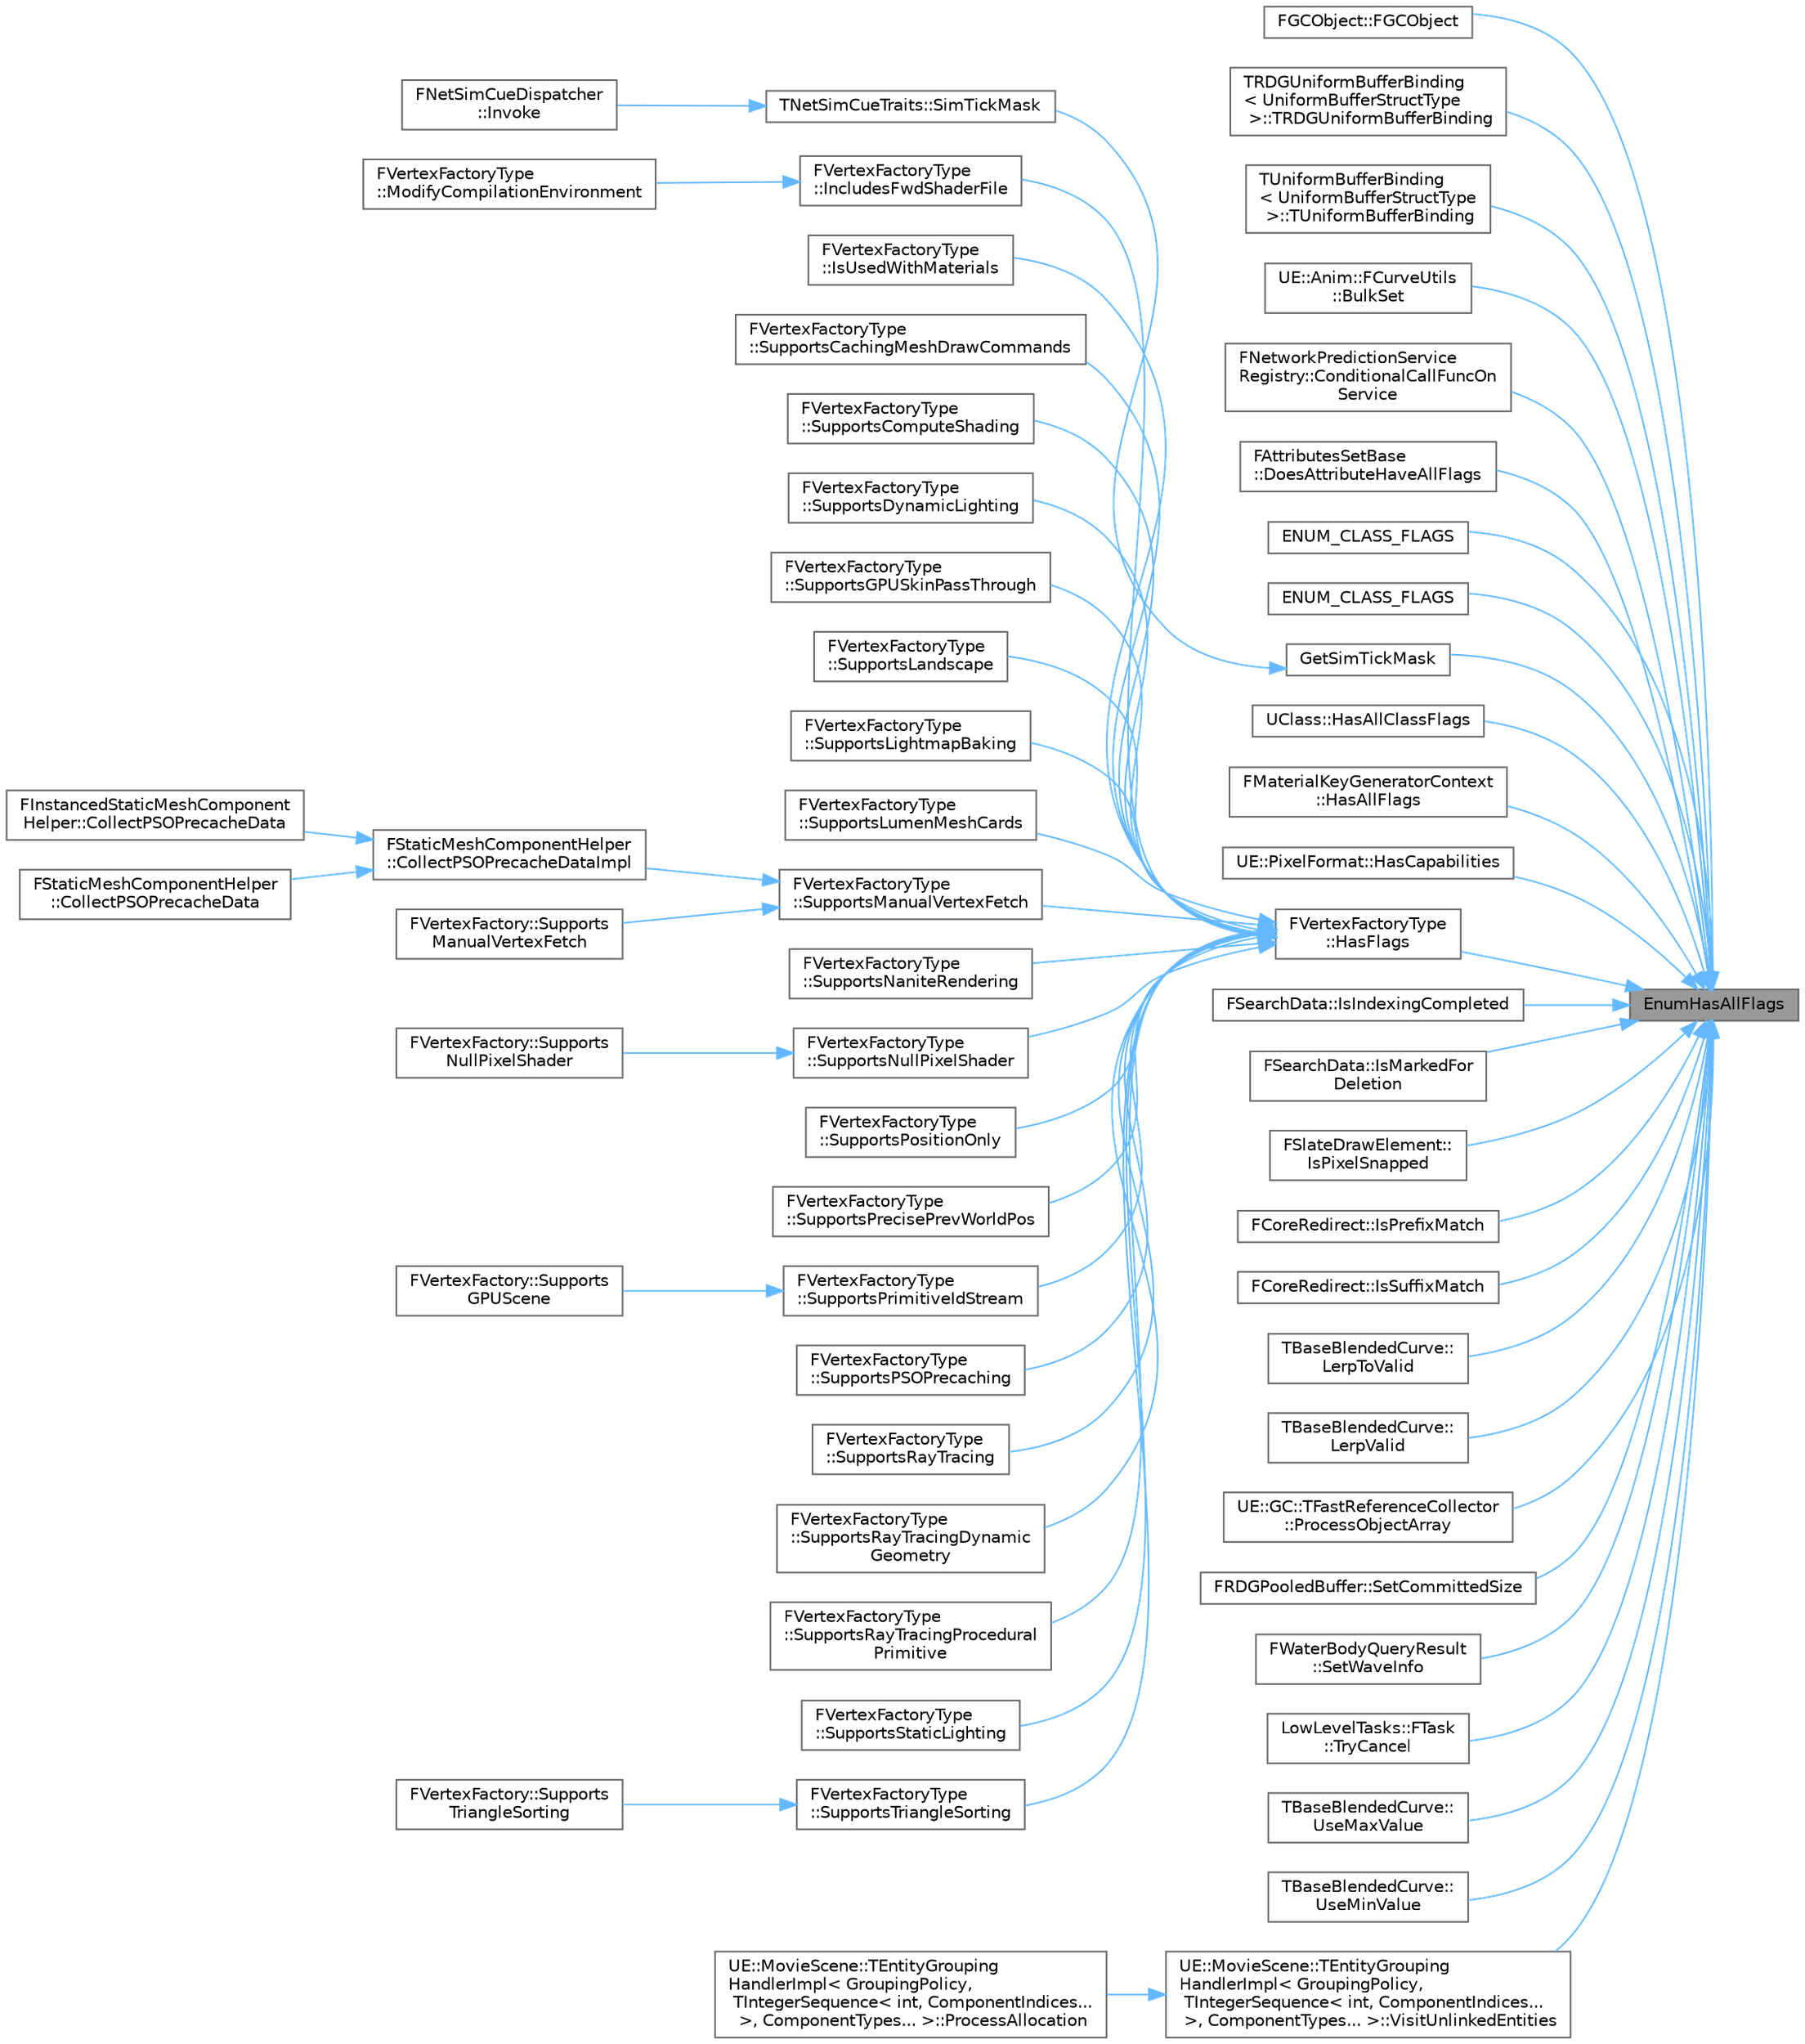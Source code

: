digraph "EnumHasAllFlags"
{
 // INTERACTIVE_SVG=YES
 // LATEX_PDF_SIZE
  bgcolor="transparent";
  edge [fontname=Helvetica,fontsize=10,labelfontname=Helvetica,labelfontsize=10];
  node [fontname=Helvetica,fontsize=10,shape=box,height=0.2,width=0.4];
  rankdir="RL";
  Node1 [id="Node000001",label="EnumHasAllFlags",height=0.2,width=0.4,color="gray40", fillcolor="grey60", style="filled", fontcolor="black",tooltip=" "];
  Node1 -> Node2 [id="edge1_Node000001_Node000002",dir="back",color="steelblue1",style="solid",tooltip=" "];
  Node2 [id="Node000002",label="FGCObject::FGCObject",height=0.2,width=0.4,color="grey40", fillcolor="white", style="filled",URL="$d1/d9e/classFGCObject.html#a79ca88ad3c98c191c99cb6deb4d6c6df",tooltip=" "];
  Node1 -> Node3 [id="edge2_Node000001_Node000003",dir="back",color="steelblue1",style="solid",tooltip=" "];
  Node3 [id="Node000003",label="TRDGUniformBufferBinding\l\< UniformBufferStructType\l \>::TRDGUniformBufferBinding",height=0.2,width=0.4,color="grey40", fillcolor="white", style="filled",URL="$d6/deb/classTRDGUniformBufferBinding.html#a0b32d53926a6f1552fb4316ec99a8c66",tooltip=" "];
  Node1 -> Node4 [id="edge3_Node000001_Node000004",dir="back",color="steelblue1",style="solid",tooltip=" "];
  Node4 [id="Node000004",label="TUniformBufferBinding\l\< UniformBufferStructType\l \>::TUniformBufferBinding",height=0.2,width=0.4,color="grey40", fillcolor="white", style="filled",URL="$db/d95/classTUniformBufferBinding.html#abacbd7ed912b830da25b422fde722b62",tooltip=" "];
  Node1 -> Node5 [id="edge4_Node000001_Node000005",dir="back",color="steelblue1",style="solid",tooltip=" "];
  Node5 [id="Node000005",label="UE::Anim::FCurveUtils\l::BulkSet",height=0.2,width=0.4,color="grey40", fillcolor="white", style="filled",URL="$d7/d7e/structUE_1_1Anim_1_1FCurveUtils.html#a2ead89c49ad621bbe87f9559380534d3",tooltip="Inserts elements to curves in bulk."];
  Node1 -> Node6 [id="edge5_Node000001_Node000006",dir="back",color="steelblue1",style="solid",tooltip=" "];
  Node6 [id="Node000006",label="FNetworkPredictionService\lRegistry::ConditionalCallFuncOn\lService",height=0.2,width=0.4,color="grey40", fillcolor="white", style="filled",URL="$d0/d22/classFNetworkPredictionServiceRegistry.html#a45d61c7ed58fffbbf0f054e73c972f7a",tooltip=" "];
  Node1 -> Node7 [id="edge6_Node000001_Node000007",dir="back",color="steelblue1",style="solid",tooltip=" "];
  Node7 [id="Node000007",label="FAttributesSetBase\l::DoesAttributeHaveAllFlags",height=0.2,width=0.4,color="grey40", fillcolor="white", style="filled",URL="$d7/dd3/classFAttributesSetBase.html#a6b77a4947c01823fed985b4752e5eeda",tooltip="Determine whether an attribute has all of the given flags."];
  Node1 -> Node8 [id="edge7_Node000001_Node000008",dir="back",color="steelblue1",style="solid",tooltip=" "];
  Node8 [id="Node000008",label="ENUM_CLASS_FLAGS",height=0.2,width=0.4,color="grey40", fillcolor="white", style="filled",URL="$d1/d5a/Clipping_8h.html#aa803faddaa5ee20877ed6162d1afc7ac",tooltip="Captures everything about a single draw calls clipping state."];
  Node1 -> Node9 [id="edge8_Node000001_Node000009",dir="back",color="steelblue1",style="solid",tooltip=" "];
  Node9 [id="Node000009",label="ENUM_CLASS_FLAGS",height=0.2,width=0.4,color="grey40", fillcolor="white", style="filled",URL="$de/dab/MovieScene3DTransformSection_8h.html#a76d8f3bb301696106d22de290da270a1",tooltip=" "];
  Node1 -> Node10 [id="edge9_Node000001_Node000010",dir="back",color="steelblue1",style="solid",tooltip=" "];
  Node10 [id="Node000010",label="GetSimTickMask",height=0.2,width=0.4,color="grey40", fillcolor="white", style="filled",URL="$d8/dcd/NetworkPredictionCueTraits_8h.html#aa726bc48a8df2d1045fbdf7424f75823",tooltip=" "];
  Node10 -> Node11 [id="edge10_Node000010_Node000011",dir="back",color="steelblue1",style="solid",tooltip=" "];
  Node11 [id="Node000011",label="TNetSimCueTraits::SimTickMask",height=0.2,width=0.4,color="grey40", fillcolor="white", style="filled",URL="$d7/d08/structTNetSimCueTraits.html#aa85d8bf85ca03a9bee48337a3f7f3c22",tooltip=" "];
  Node11 -> Node12 [id="edge11_Node000011_Node000012",dir="back",color="steelblue1",style="solid",tooltip=" "];
  Node12 [id="Node000012",label="FNetSimCueDispatcher\l::Invoke",height=0.2,width=0.4,color="grey40", fillcolor="white", style="filled",URL="$df/d26/structFNetSimCueDispatcher.html#a78cd40e664e4ab9bbb0c4ccb6ab927c2",tooltip=" "];
  Node1 -> Node13 [id="edge12_Node000001_Node000013",dir="back",color="steelblue1",style="solid",tooltip=" "];
  Node13 [id="Node000013",label="UClass::HasAllClassFlags",height=0.2,width=0.4,color="grey40", fillcolor="white", style="filled",URL="$d4/d77/classUClass.html#ac09df0028b871653c3b4f7b054af134d",tooltip="Used to safely check whether all of the passed in flags are set."];
  Node1 -> Node14 [id="edge13_Node000001_Node000014",dir="back",color="steelblue1",style="solid",tooltip=" "];
  Node14 [id="Node000014",label="FMaterialKeyGeneratorContext\l::HasAllFlags",height=0.2,width=0.4,color="grey40", fillcolor="white", style="filled",URL="$d5/d1c/classFMaterialKeyGeneratorContext.html#a95bd9f103a6360f18fcf4a0474fbe794",tooltip="Report whether all requested flags are included."];
  Node1 -> Node15 [id="edge14_Node000001_Node000015",dir="back",color="steelblue1",style="solid",tooltip=" "];
  Node15 [id="Node000015",label="UE::PixelFormat::HasCapabilities",height=0.2,width=0.4,color="grey40", fillcolor="white", style="filled",URL="$db/d13/namespaceUE_1_1PixelFormat.html#a7dd931dcfa0a4ed99b947d543ff8f954",tooltip=" "];
  Node1 -> Node16 [id="edge15_Node000001_Node000016",dir="back",color="steelblue1",style="solid",tooltip=" "];
  Node16 [id="Node000016",label="FVertexFactoryType\l::HasFlags",height=0.2,width=0.4,color="grey40", fillcolor="white", style="filled",URL="$d5/de1/classFVertexFactoryType.html#a875ea2edfd122c1efc0cf62bff2a632b",tooltip="Returns true if this vertex factory supports ALL feature flags in FlagsToCheck."];
  Node16 -> Node17 [id="edge16_Node000016_Node000017",dir="back",color="steelblue1",style="solid",tooltip=" "];
  Node17 [id="Node000017",label="FVertexFactoryType\l::IncludesFwdShaderFile",height=0.2,width=0.4,color="grey40", fillcolor="white", style="filled",URL="$d5/de1/classFVertexFactoryType.html#a8e2dfcf666229bcaaebc9627c58361e5",tooltip=" "];
  Node17 -> Node18 [id="edge17_Node000017_Node000018",dir="back",color="steelblue1",style="solid",tooltip=" "];
  Node18 [id="Node000018",label="FVertexFactoryType\l::ModifyCompilationEnvironment",height=0.2,width=0.4,color="grey40", fillcolor="white", style="filled",URL="$d5/de1/classFVertexFactoryType.html#a366bc36401f676bef7717ac8cd0d343b",tooltip="Calls the function ptr for the shader type on the given environment."];
  Node16 -> Node19 [id="edge18_Node000016_Node000019",dir="back",color="steelblue1",style="solid",tooltip=" "];
  Node19 [id="Node000019",label="FVertexFactoryType\l::IsUsedWithMaterials",height=0.2,width=0.4,color="grey40", fillcolor="white", style="filled",URL="$d5/de1/classFVertexFactoryType.html#a3d5a8e4ad4104fe18f870b61b06b8c1e",tooltip=" "];
  Node16 -> Node20 [id="edge19_Node000016_Node000020",dir="back",color="steelblue1",style="solid",tooltip=" "];
  Node20 [id="Node000020",label="FVertexFactoryType\l::SupportsCachingMeshDrawCommands",height=0.2,width=0.4,color="grey40", fillcolor="white", style="filled",URL="$d5/de1/classFVertexFactoryType.html#a85dcc429e0f27720973a76b19ff5c866",tooltip=" "];
  Node16 -> Node21 [id="edge20_Node000016_Node000021",dir="back",color="steelblue1",style="solid",tooltip=" "];
  Node21 [id="Node000021",label="FVertexFactoryType\l::SupportsComputeShading",height=0.2,width=0.4,color="grey40", fillcolor="white", style="filled",URL="$d5/de1/classFVertexFactoryType.html#af94615923ded893d2fa68b98755d7e18",tooltip=" "];
  Node16 -> Node22 [id="edge21_Node000016_Node000022",dir="back",color="steelblue1",style="solid",tooltip=" "];
  Node22 [id="Node000022",label="FVertexFactoryType\l::SupportsDynamicLighting",height=0.2,width=0.4,color="grey40", fillcolor="white", style="filled",URL="$d5/de1/classFVertexFactoryType.html#abc755817f79ccbcedaca1efc167cee75",tooltip=" "];
  Node16 -> Node23 [id="edge22_Node000016_Node000023",dir="back",color="steelblue1",style="solid",tooltip=" "];
  Node23 [id="Node000023",label="FVertexFactoryType\l::SupportsGPUSkinPassThrough",height=0.2,width=0.4,color="grey40", fillcolor="white", style="filled",URL="$d5/de1/classFVertexFactoryType.html#a595303b3ca9f397eebbf5c0677d7262d",tooltip=" "];
  Node16 -> Node24 [id="edge23_Node000016_Node000024",dir="back",color="steelblue1",style="solid",tooltip=" "];
  Node24 [id="Node000024",label="FVertexFactoryType\l::SupportsLandscape",height=0.2,width=0.4,color="grey40", fillcolor="white", style="filled",URL="$d5/de1/classFVertexFactoryType.html#a77a3972df754d98e328cefe094dbe4b3",tooltip=" "];
  Node16 -> Node25 [id="edge24_Node000016_Node000025",dir="back",color="steelblue1",style="solid",tooltip=" "];
  Node25 [id="Node000025",label="FVertexFactoryType\l::SupportsLightmapBaking",height=0.2,width=0.4,color="grey40", fillcolor="white", style="filled",URL="$d5/de1/classFVertexFactoryType.html#a2b660710da4968a9eb420cbdd5764bb7",tooltip=" "];
  Node16 -> Node26 [id="edge25_Node000016_Node000026",dir="back",color="steelblue1",style="solid",tooltip=" "];
  Node26 [id="Node000026",label="FVertexFactoryType\l::SupportsLumenMeshCards",height=0.2,width=0.4,color="grey40", fillcolor="white", style="filled",URL="$d5/de1/classFVertexFactoryType.html#a178bf2f22ce4db10402f836a3c3eff9f",tooltip=" "];
  Node16 -> Node27 [id="edge26_Node000016_Node000027",dir="back",color="steelblue1",style="solid",tooltip=" "];
  Node27 [id="Node000027",label="FVertexFactoryType\l::SupportsManualVertexFetch",height=0.2,width=0.4,color="grey40", fillcolor="white", style="filled",URL="$d5/de1/classFVertexFactoryType.html#a4725ab8964963456e021bcb559997129",tooltip=" "];
  Node27 -> Node28 [id="edge27_Node000027_Node000028",dir="back",color="steelblue1",style="solid",tooltip=" "];
  Node28 [id="Node000028",label="FStaticMeshComponentHelper\l::CollectPSOPrecacheDataImpl",height=0.2,width=0.4,color="grey40", fillcolor="white", style="filled",URL="$dd/d61/classFStaticMeshComponentHelper.html#aa2c3ec9d0b0a93a19de2d314c67f9e07",tooltip=" "];
  Node28 -> Node29 [id="edge28_Node000028_Node000029",dir="back",color="steelblue1",style="solid",tooltip=" "];
  Node29 [id="Node000029",label="FInstancedStaticMeshComponent\lHelper::CollectPSOPrecacheData",height=0.2,width=0.4,color="grey40", fillcolor="white", style="filled",URL="$df/d11/classFInstancedStaticMeshComponentHelper.html#aca1997d72d513449718e1588097190de",tooltip=" "];
  Node28 -> Node30 [id="edge29_Node000028_Node000030",dir="back",color="steelblue1",style="solid",tooltip=" "];
  Node30 [id="Node000030",label="FStaticMeshComponentHelper\l::CollectPSOPrecacheData",height=0.2,width=0.4,color="grey40", fillcolor="white", style="filled",URL="$dd/d61/classFStaticMeshComponentHelper.html#a82872487b143f62f9b6841aacf73a2dc",tooltip=" "];
  Node27 -> Node31 [id="edge30_Node000027_Node000031",dir="back",color="steelblue1",style="solid",tooltip=" "];
  Node31 [id="Node000031",label="FVertexFactory::Supports\lManualVertexFetch",height=0.2,width=0.4,color="grey40", fillcolor="white", style="filled",URL="$da/d03/classFVertexFactory.html#a22dd9d5bf6e963a80dd443ce0eabd90e",tooltip=" "];
  Node16 -> Node32 [id="edge31_Node000016_Node000032",dir="back",color="steelblue1",style="solid",tooltip=" "];
  Node32 [id="Node000032",label="FVertexFactoryType\l::SupportsNaniteRendering",height=0.2,width=0.4,color="grey40", fillcolor="white", style="filled",URL="$d5/de1/classFVertexFactoryType.html#a6ee7647963f53d35906270590a7fd143",tooltip=" "];
  Node16 -> Node33 [id="edge32_Node000016_Node000033",dir="back",color="steelblue1",style="solid",tooltip=" "];
  Node33 [id="Node000033",label="FVertexFactoryType\l::SupportsNullPixelShader",height=0.2,width=0.4,color="grey40", fillcolor="white", style="filled",URL="$d5/de1/classFVertexFactoryType.html#af92ae0efb073d59574c42dd14d6fa866",tooltip=" "];
  Node33 -> Node34 [id="edge33_Node000033_Node000034",dir="back",color="steelblue1",style="solid",tooltip=" "];
  Node34 [id="Node000034",label="FVertexFactory::Supports\lNullPixelShader",height=0.2,width=0.4,color="grey40", fillcolor="white", style="filled",URL="$da/d03/classFVertexFactory.html#adc2d434408103580b08eae257c5879d1",tooltip="Indicates whether the vertex factory supports a null pixel shader."];
  Node16 -> Node35 [id="edge34_Node000016_Node000035",dir="back",color="steelblue1",style="solid",tooltip=" "];
  Node35 [id="Node000035",label="FVertexFactoryType\l::SupportsPositionOnly",height=0.2,width=0.4,color="grey40", fillcolor="white", style="filled",URL="$d5/de1/classFVertexFactoryType.html#a20c68104a77145db5ec71cbf88d8449b",tooltip=" "];
  Node16 -> Node36 [id="edge35_Node000016_Node000036",dir="back",color="steelblue1",style="solid",tooltip=" "];
  Node36 [id="Node000036",label="FVertexFactoryType\l::SupportsPrecisePrevWorldPos",height=0.2,width=0.4,color="grey40", fillcolor="white", style="filled",URL="$d5/de1/classFVertexFactoryType.html#ad15af634a133538e112b948bee04e33f",tooltip=" "];
  Node16 -> Node37 [id="edge36_Node000016_Node000037",dir="back",color="steelblue1",style="solid",tooltip=" "];
  Node37 [id="Node000037",label="FVertexFactoryType\l::SupportsPrimitiveIdStream",height=0.2,width=0.4,color="grey40", fillcolor="white", style="filled",URL="$d5/de1/classFVertexFactoryType.html#a2bd2100d6cfaabdf6dfe89990c91888e",tooltip=" "];
  Node37 -> Node38 [id="edge37_Node000037_Node000038",dir="back",color="steelblue1",style="solid",tooltip=" "];
  Node38 [id="Node000038",label="FVertexFactory::Supports\lGPUScene",height=0.2,width=0.4,color="grey40", fillcolor="white", style="filled",URL="$da/d03/classFVertexFactory.html#aa13781c4859f16bd255e5fd51387a10b",tooltip=" "];
  Node16 -> Node39 [id="edge38_Node000016_Node000039",dir="back",color="steelblue1",style="solid",tooltip=" "];
  Node39 [id="Node000039",label="FVertexFactoryType\l::SupportsPSOPrecaching",height=0.2,width=0.4,color="grey40", fillcolor="white", style="filled",URL="$d5/de1/classFVertexFactoryType.html#a8536fdaba0a13a51735243880cfdd1f7",tooltip=" "];
  Node16 -> Node40 [id="edge39_Node000016_Node000040",dir="back",color="steelblue1",style="solid",tooltip=" "];
  Node40 [id="Node000040",label="FVertexFactoryType\l::SupportsRayTracing",height=0.2,width=0.4,color="grey40", fillcolor="white", style="filled",URL="$d5/de1/classFVertexFactoryType.html#a489e8a82cd84c8996ae9919aee0a9aba",tooltip=" "];
  Node16 -> Node41 [id="edge40_Node000016_Node000041",dir="back",color="steelblue1",style="solid",tooltip=" "];
  Node41 [id="Node000041",label="FVertexFactoryType\l::SupportsRayTracingDynamic\lGeometry",height=0.2,width=0.4,color="grey40", fillcolor="white", style="filled",URL="$d5/de1/classFVertexFactoryType.html#a65f8a43ec40707402bb27d74b0571a85",tooltip=" "];
  Node16 -> Node42 [id="edge41_Node000016_Node000042",dir="back",color="steelblue1",style="solid",tooltip=" "];
  Node42 [id="Node000042",label="FVertexFactoryType\l::SupportsRayTracingProcedural\lPrimitive",height=0.2,width=0.4,color="grey40", fillcolor="white", style="filled",URL="$d5/de1/classFVertexFactoryType.html#a0abcdfbc0d8c47e472388a78d66a999e",tooltip=" "];
  Node16 -> Node43 [id="edge42_Node000016_Node000043",dir="back",color="steelblue1",style="solid",tooltip=" "];
  Node43 [id="Node000043",label="FVertexFactoryType\l::SupportsStaticLighting",height=0.2,width=0.4,color="grey40", fillcolor="white", style="filled",URL="$d5/de1/classFVertexFactoryType.html#ad72fa7679fe6b2459ccfa7c356609219",tooltip=" "];
  Node16 -> Node44 [id="edge43_Node000016_Node000044",dir="back",color="steelblue1",style="solid",tooltip=" "];
  Node44 [id="Node000044",label="FVertexFactoryType\l::SupportsTriangleSorting",height=0.2,width=0.4,color="grey40", fillcolor="white", style="filled",URL="$d5/de1/classFVertexFactoryType.html#ae17c728b86eb3498cd8967e20e34b742",tooltip=" "];
  Node44 -> Node45 [id="edge44_Node000044_Node000045",dir="back",color="steelblue1",style="solid",tooltip=" "];
  Node45 [id="Node000045",label="FVertexFactory::Supports\lTriangleSorting",height=0.2,width=0.4,color="grey40", fillcolor="white", style="filled",URL="$da/d03/classFVertexFactory.html#acf4f19dc4685b5ad6381ffccc3d7eb1f",tooltip=" "];
  Node1 -> Node46 [id="edge45_Node000001_Node000046",dir="back",color="steelblue1",style="solid",tooltip=" "];
  Node46 [id="Node000046",label="FSearchData::IsIndexingCompleted",height=0.2,width=0.4,color="grey40", fillcolor="white", style="filled",URL="$d7/db9/structFSearchData.html#a8368f35018f642651ad41744d1d765c4",tooltip=" "];
  Node1 -> Node47 [id="edge46_Node000001_Node000047",dir="back",color="steelblue1",style="solid",tooltip=" "];
  Node47 [id="Node000047",label="FSearchData::IsMarkedFor\lDeletion",height=0.2,width=0.4,color="grey40", fillcolor="white", style="filled",URL="$d7/db9/structFSearchData.html#a02700646f6644ac40cec0bfaf492441b",tooltip=" "];
  Node1 -> Node48 [id="edge47_Node000001_Node000048",dir="back",color="steelblue1",style="solid",tooltip=" "];
  Node48 [id="Node000048",label="FSlateDrawElement::\lIsPixelSnapped",height=0.2,width=0.4,color="grey40", fillcolor="white", style="filled",URL="$d8/d5e/classFSlateDrawElement.html#a8c72272004a55dbf1381d4aff0b7787f",tooltip=" "];
  Node1 -> Node49 [id="edge48_Node000001_Node000049",dir="back",color="steelblue1",style="solid",tooltip=" "];
  Node49 [id="Node000049",label="FCoreRedirect::IsPrefixMatch",height=0.2,width=0.4,color="grey40", fillcolor="white", style="filled",URL="$de/dcb/structFCoreRedirect.html#aaabfecad779315d41eed3a5a0f2708dc",tooltip="Returns true if this is a prefix match."];
  Node1 -> Node50 [id="edge49_Node000001_Node000050",dir="back",color="steelblue1",style="solid",tooltip=" "];
  Node50 [id="Node000050",label="FCoreRedirect::IsSuffixMatch",height=0.2,width=0.4,color="grey40", fillcolor="white", style="filled",URL="$de/dcb/structFCoreRedirect.html#a365c7a53ead8bc36f8492aa501d3ae60",tooltip="Returns true if this is a prefix match."];
  Node1 -> Node51 [id="edge50_Node000001_Node000051",dir="back",color="steelblue1",style="solid",tooltip=" "];
  Node51 [id="Node000051",label="TBaseBlendedCurve::\lLerpToValid",height=0.2,width=0.4,color="grey40", fillcolor="white", style="filled",URL="$d1/dd3/structTBaseBlendedCurve.html#a55507e30625c967a701b5c3704ab0b99",tooltip="Blend with Other using Alpha when both elements are valid, otherwise preserve valid element."];
  Node1 -> Node52 [id="edge51_Node000001_Node000052",dir="back",color="steelblue1",style="solid",tooltip=" "];
  Node52 [id="Node000052",label="TBaseBlendedCurve::\lLerpValid",height=0.2,width=0.4,color="grey40", fillcolor="white", style="filled",URL="$d1/dd3/structTBaseBlendedCurve.html#aac855d5f7d39d3ce3820145e9f60fddf",tooltip="Blend with Other using Alpha when both elements are valid, otherwise preserve valid element."];
  Node1 -> Node53 [id="edge52_Node000001_Node000053",dir="back",color="steelblue1",style="solid",tooltip=" "];
  Node53 [id="Node000053",label="UE::GC::TFastReferenceCollector\l::ProcessObjectArray",height=0.2,width=0.4,color="grey40", fillcolor="white", style="filled",URL="$db/de2/classUE_1_1GC_1_1TFastReferenceCollector.html#a10caf092dde51d961ec181547739266d",tooltip=" "];
  Node1 -> Node54 [id="edge53_Node000001_Node000054",dir="back",color="steelblue1",style="solid",tooltip=" "];
  Node54 [id="Node000054",label="FRDGPooledBuffer::SetCommittedSize",height=0.2,width=0.4,color="grey40", fillcolor="white", style="filled",URL="$d3/dea/classFRDGPooledBuffer.html#adbc7a38cd010b4d87b68abbc6de9b164",tooltip=" "];
  Node1 -> Node55 [id="edge54_Node000001_Node000055",dir="back",color="steelblue1",style="solid",tooltip=" "];
  Node55 [id="Node000055",label="FWaterBodyQueryResult\l::SetWaveInfo",height=0.2,width=0.4,color="grey40", fillcolor="white", style="filled",URL="$d8/dec/structFWaterBodyQueryResult.html#a988f47bb448ba1e3227f37722fce4e8c",tooltip=" "];
  Node1 -> Node56 [id="edge55_Node000001_Node000056",dir="back",color="steelblue1",style="solid",tooltip=" "];
  Node56 [id="Node000056",label="LowLevelTasks::FTask\l::TryCancel",height=0.2,width=0.4,color="grey40", fillcolor="white", style="filled",URL="$d4/d0f/classLowLevelTasks_1_1FTask.html#a9d9553807e98eb84669bdeec3f6a7bbd",tooltip=" "];
  Node1 -> Node57 [id="edge56_Node000001_Node000057",dir="back",color="steelblue1",style="solid",tooltip=" "];
  Node57 [id="Node000057",label="TBaseBlendedCurve::\lUseMaxValue",height=0.2,width=0.4,color="grey40", fillcolor="white", style="filled",URL="$d1/dd3/structTBaseBlendedCurve.html#a033ec2575491c1d24743224593efe78a",tooltip="This doesn't blend but combines MAX(current value, CurveToCombine value)"];
  Node1 -> Node58 [id="edge57_Node000001_Node000058",dir="back",color="steelblue1",style="solid",tooltip=" "];
  Node58 [id="Node000058",label="TBaseBlendedCurve::\lUseMinValue",height=0.2,width=0.4,color="grey40", fillcolor="white", style="filled",URL="$d1/dd3/structTBaseBlendedCurve.html#abdd18cd63a8e2989b815c97714ecb3e9",tooltip="This doesn't blend but combines MIN(current weight, CurveToCombine weight)"];
  Node1 -> Node59 [id="edge58_Node000001_Node000059",dir="back",color="steelblue1",style="solid",tooltip=" "];
  Node59 [id="Node000059",label="UE::MovieScene::TEntityGrouping\lHandlerImpl\< GroupingPolicy,\l TIntegerSequence\< int, ComponentIndices...\l \>, ComponentTypes... \>::VisitUnlinkedEntities",height=0.2,width=0.4,color="grey40", fillcolor="white", style="filled",URL="$d7/d0c/structUE_1_1MovieScene_1_1TEntityGroupingHandlerImpl_3_01GroupingPolicy_00_01TIntegerSequence_3_04a6d351f13d04378a1074c4ae1ccb04.html#a1dda68c56ed0f9d1b4cee9027844c0c6",tooltip=" "];
  Node59 -> Node60 [id="edge59_Node000059_Node000060",dir="back",color="steelblue1",style="solid",tooltip=" "];
  Node60 [id="Node000060",label="UE::MovieScene::TEntityGrouping\lHandlerImpl\< GroupingPolicy,\l TIntegerSequence\< int, ComponentIndices...\l \>, ComponentTypes... \>::ProcessAllocation",height=0.2,width=0.4,color="grey40", fillcolor="white", style="filled",URL="$d7/d0c/structUE_1_1MovieScene_1_1TEntityGroupingHandlerImpl_3_01GroupingPolicy_00_01TIntegerSequence_3_04a6d351f13d04378a1074c4ae1ccb04.html#a838e4d1bb5fde58c29fb9e33d4eecd65",tooltip="Process an allocation and group the entities found therein."];
}
